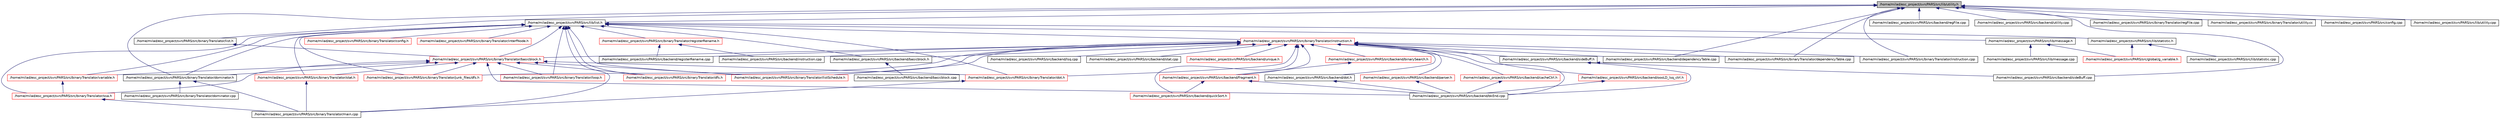 digraph G
{
  edge [fontname="Helvetica",fontsize="10",labelfontname="Helvetica",labelfontsize="10"];
  node [fontname="Helvetica",fontsize="10",shape=record];
  Node1 [label="/home/milad/esc_project/svn/PARS/src/lib/utility.h",height=0.2,width=0.4,color="black", fillcolor="grey75", style="filled" fontcolor="black"];
  Node1 -> Node2 [dir=back,color="midnightblue",fontsize="10",style="solid",fontname="Helvetica"];
  Node2 [label="/home/milad/esc_project/svn/PARS/src/lib/list.h",height=0.2,width=0.4,color="black", fillcolor="white", style="filled",URL="$lib_2list_8h.html"];
  Node2 -> Node3 [dir=back,color="midnightblue",fontsize="10",style="solid",fontname="Helvetica"];
  Node3 [label="/home/milad/esc_project/svn/PARS/src/backend/basicblock.h",height=0.2,width=0.4,color="black", fillcolor="white", style="filled",URL="$backend_2basicblock_8h.html"];
  Node3 -> Node4 [dir=back,color="midnightblue",fontsize="10",style="solid",fontname="Helvetica"];
  Node4 [label="/home/milad/esc_project/svn/PARS/src/backend/basicblock.cpp",height=0.2,width=0.4,color="black", fillcolor="white", style="filled",URL="$backend_2basicblock_8cpp.html"];
  Node2 -> Node5 [dir=back,color="midnightblue",fontsize="10",style="solid",fontname="Helvetica"];
  Node5 [label="/home/milad/esc_project/svn/PARS/src/lib/message.h",height=0.2,width=0.4,color="black", fillcolor="white", style="filled",URL="$message_8h.html"];
  Node5 -> Node6 [dir=back,color="midnightblue",fontsize="10",style="solid",fontname="Helvetica"];
  Node6 [label="/home/milad/esc_project/svn/PARS/src/global/g_variable.h",height=0.2,width=0.4,color="red", fillcolor="white", style="filled",URL="$g__variable_8h.html"];
  Node5 -> Node7 [dir=back,color="midnightblue",fontsize="10",style="solid",fontname="Helvetica"];
  Node7 [label="/home/milad/esc_project/svn/PARS/src/lib/message.cpp",height=0.2,width=0.4,color="black", fillcolor="white", style="filled",URL="$message_8cpp.html"];
  Node2 -> Node8 [dir=back,color="midnightblue",fontsize="10",style="solid",fontname="Helvetica"];
  Node8 [label="/home/milad/esc_project/svn/PARS/src/lib/statistic.h",height=0.2,width=0.4,color="black", fillcolor="white", style="filled",URL="$statistic_8h.html"];
  Node8 -> Node6 [dir=back,color="midnightblue",fontsize="10",style="solid",fontname="Helvetica"];
  Node8 -> Node9 [dir=back,color="midnightblue",fontsize="10",style="solid",fontname="Helvetica"];
  Node9 [label="/home/milad/esc_project/svn/PARS/src/lib/statistic.cpp",height=0.2,width=0.4,color="black", fillcolor="white", style="filled",URL="$statistic_8cpp.html"];
  Node2 -> Node10 [dir=back,color="midnightblue",fontsize="10",style="solid",fontname="Helvetica"];
  Node10 [label="/home/milad/esc_project/svn/PARS/src/binaryTranslator/instruction.h",height=0.2,width=0.4,color="red", fillcolor="white", style="filled",URL="$binaryTranslator_2instruction_8h.html"];
  Node10 -> Node3 [dir=back,color="midnightblue",fontsize="10",style="solid",fontname="Helvetica"];
  Node10 -> Node11 [dir=back,color="midnightblue",fontsize="10",style="solid",fontname="Helvetica"];
  Node11 [label="/home/milad/esc_project/svn/PARS/src/backend/binarySearch.h",height=0.2,width=0.4,color="red", fillcolor="white", style="filled",URL="$binarySearch_8h.html"];
  Node11 -> Node12 [dir=back,color="midnightblue",fontsize="10",style="solid",fontname="Helvetica"];
  Node12 [label="/home/milad/esc_project/svn/PARS/src/backend/fragment.h",height=0.2,width=0.4,color="red", fillcolor="white", style="filled",URL="$fragment_8h.html"];
  Node12 -> Node13 [dir=back,color="midnightblue",fontsize="10",style="solid",fontname="Helvetica"];
  Node13 [label="/home/milad/esc_project/svn/PARS/src/backend/quickSort.h",height=0.2,width=0.4,color="red", fillcolor="white", style="filled",URL="$backend_2quickSort_8h.html"];
  Node12 -> Node14 [dir=back,color="midnightblue",fontsize="10",style="solid",fontname="Helvetica"];
  Node14 [label="/home/milad/esc_project/svn/PARS/src/backend/bkEnd.cpp",height=0.2,width=0.4,color="black", fillcolor="white", style="filled",URL="$bkEnd_8cpp.html"];
  Node10 -> Node15 [dir=back,color="midnightblue",fontsize="10",style="solid",fontname="Helvetica"];
  Node15 [label="/home/milad/esc_project/svn/PARS/src/backend/oooLD_lsq_ctrl.h",height=0.2,width=0.4,color="red", fillcolor="white", style="filled",URL="$oooLD__lsq__ctrl_8h.html"];
  Node15 -> Node14 [dir=back,color="midnightblue",fontsize="10",style="solid",fontname="Helvetica"];
  Node10 -> Node13 [dir=back,color="midnightblue",fontsize="10",style="solid",fontname="Helvetica"];
  Node10 -> Node12 [dir=back,color="midnightblue",fontsize="10",style="solid",fontname="Helvetica"];
  Node10 -> Node16 [dir=back,color="midnightblue",fontsize="10",style="solid",fontname="Helvetica"];
  Node16 [label="/home/milad/esc_project/svn/PARS/src/backend/unique.h",height=0.2,width=0.4,color="red", fillcolor="white", style="filled",URL="$unique_8h.html"];
  Node10 -> Node17 [dir=back,color="midnightblue",fontsize="10",style="solid",fontname="Helvetica"];
  Node17 [label="/home/milad/esc_project/svn/PARS/src/backend/parser.h",height=0.2,width=0.4,color="red", fillcolor="white", style="filled",URL="$parser_8h.html"];
  Node17 -> Node14 [dir=back,color="midnightblue",fontsize="10",style="solid",fontname="Helvetica"];
  Node10 -> Node14 [dir=back,color="midnightblue",fontsize="10",style="solid",fontname="Helvetica"];
  Node10 -> Node18 [dir=back,color="midnightblue",fontsize="10",style="solid",fontname="Helvetica"];
  Node18 [label="/home/milad/esc_project/svn/PARS/src/backend/cacheCtrl.h",height=0.2,width=0.4,color="red", fillcolor="white", style="filled",URL="$cacheCtrl_8h.html"];
  Node18 -> Node14 [dir=back,color="midnightblue",fontsize="10",style="solid",fontname="Helvetica"];
  Node10 -> Node19 [dir=back,color="midnightblue",fontsize="10",style="solid",fontname="Helvetica"];
  Node19 [label="/home/milad/esc_project/svn/PARS/src/backend/sideBuff.h",height=0.2,width=0.4,color="black", fillcolor="white", style="filled",URL="$sideBuff_8h.html"];
  Node19 -> Node14 [dir=back,color="midnightblue",fontsize="10",style="solid",fontname="Helvetica"];
  Node19 -> Node20 [dir=back,color="midnightblue",fontsize="10",style="solid",fontname="Helvetica"];
  Node20 [label="/home/milad/esc_project/svn/PARS/src/backend/sideBuff.cpp",height=0.2,width=0.4,color="black", fillcolor="white", style="filled",URL="$sideBuff_8cpp.html"];
  Node10 -> Node21 [dir=back,color="midnightblue",fontsize="10",style="solid",fontname="Helvetica"];
  Node21 [label="/home/milad/esc_project/svn/PARS/src/backend/dot.h",height=0.2,width=0.4,color="black", fillcolor="white", style="filled",URL="$backend_2dot_8h.html"];
  Node21 -> Node14 [dir=back,color="midnightblue",fontsize="10",style="solid",fontname="Helvetica"];
  Node10 -> Node22 [dir=back,color="midnightblue",fontsize="10",style="solid",fontname="Helvetica"];
  Node22 [label="/home/milad/esc_project/svn/PARS/src/backend/dependencyTable.cpp",height=0.2,width=0.4,color="black", fillcolor="white", style="filled",URL="$backend_2dependencyTable_8cpp.html"];
  Node10 -> Node23 [dir=back,color="midnightblue",fontsize="10",style="solid",fontname="Helvetica"];
  Node23 [label="/home/milad/esc_project/svn/PARS/src/backend/instruction.cpp",height=0.2,width=0.4,color="black", fillcolor="white", style="filled",URL="$backend_2instruction_8cpp.html"];
  Node10 -> Node24 [dir=back,color="midnightblue",fontsize="10",style="solid",fontname="Helvetica"];
  Node24 [label="/home/milad/esc_project/svn/PARS/src/backend/lsq.cpp",height=0.2,width=0.4,color="black", fillcolor="white", style="filled",URL="$lsq_8cpp.html"];
  Node10 -> Node25 [dir=back,color="midnightblue",fontsize="10",style="solid",fontname="Helvetica"];
  Node25 [label="/home/milad/esc_project/svn/PARS/src/backend/registerRename.cpp",height=0.2,width=0.4,color="black", fillcolor="white", style="filled",URL="$backend_2registerRename_8cpp.html"];
  Node10 -> Node26 [dir=back,color="midnightblue",fontsize="10",style="solid",fontname="Helvetica"];
  Node26 [label="/home/milad/esc_project/svn/PARS/src/backend/stat.cpp",height=0.2,width=0.4,color="black", fillcolor="white", style="filled",URL="$backend_2stat_8cpp.html"];
  Node10 -> Node27 [dir=back,color="midnightblue",fontsize="10",style="solid",fontname="Helvetica"];
  Node27 [label="/home/milad/esc_project/svn/PARS/src/binaryTranslator/basicblock.h",height=0.2,width=0.4,color="red", fillcolor="white", style="filled",URL="$binaryTranslator_2basicblock_8h.html"];
  Node27 -> Node14 [dir=back,color="midnightblue",fontsize="10",style="solid",fontname="Helvetica"];
  Node27 -> Node28 [dir=back,color="midnightblue",fontsize="10",style="solid",fontname="Helvetica"];
  Node28 [label="/home/milad/esc_project/svn/PARS/src/binaryTranslator/stat.h",height=0.2,width=0.4,color="red", fillcolor="white", style="filled",URL="$binaryTranslator_2stat_8h.html"];
  Node28 -> Node29 [dir=back,color="midnightblue",fontsize="10",style="solid",fontname="Helvetica"];
  Node29 [label="/home/milad/esc_project/svn/PARS/src/binaryTranslator/main.cpp",height=0.2,width=0.4,color="black", fillcolor="white", style="filled",URL="$main_8cpp.html"];
  Node27 -> Node30 [dir=back,color="midnightblue",fontsize="10",style="solid",fontname="Helvetica"];
  Node30 [label="/home/milad/esc_project/svn/PARS/src/binaryTranslator/dfs.h",height=0.2,width=0.4,color="red", fillcolor="white", style="filled",URL="$dfs_8h.html"];
  Node27 -> Node31 [dir=back,color="midnightblue",fontsize="10",style="solid",fontname="Helvetica"];
  Node31 [label="/home/milad/esc_project/svn/PARS/src/binaryTranslator/dominator.h",height=0.2,width=0.4,color="black", fillcolor="white", style="filled",URL="$dominator_8h.html"];
  Node31 -> Node32 [dir=back,color="midnightblue",fontsize="10",style="solid",fontname="Helvetica"];
  Node32 [label="/home/milad/esc_project/svn/PARS/src/binaryTranslator/dominator.cpp",height=0.2,width=0.4,color="black", fillcolor="white", style="filled",URL="$dominator_8cpp.html"];
  Node31 -> Node29 [dir=back,color="midnightblue",fontsize="10",style="solid",fontname="Helvetica"];
  Node27 -> Node33 [dir=back,color="midnightblue",fontsize="10",style="solid",fontname="Helvetica"];
  Node33 [label="/home/milad/esc_project/svn/PARS/src/binaryTranslator/dot.h",height=0.2,width=0.4,color="red", fillcolor="white", style="filled",URL="$binaryTranslator_2dot_8h.html"];
  Node33 -> Node29 [dir=back,color="midnightblue",fontsize="10",style="solid",fontname="Helvetica"];
  Node27 -> Node34 [dir=back,color="midnightblue",fontsize="10",style="solid",fontname="Helvetica"];
  Node34 [label="/home/milad/esc_project/svn/PARS/src/binaryTranslator/junk_files/dfs.h",height=0.2,width=0.4,color="red", fillcolor="white", style="filled",URL="$junk__files_2dfs_8h.html"];
  Node27 -> Node35 [dir=back,color="midnightblue",fontsize="10",style="solid",fontname="Helvetica"];
  Node35 [label="/home/milad/esc_project/svn/PARS/src/binaryTranslator/listSchedule.h",height=0.2,width=0.4,color="red", fillcolor="white", style="filled",URL="$listSchedule_8h.html"];
  Node27 -> Node36 [dir=back,color="midnightblue",fontsize="10",style="solid",fontname="Helvetica"];
  Node36 [label="/home/milad/esc_project/svn/PARS/src/binaryTranslator/loop.h",height=0.2,width=0.4,color="red", fillcolor="white", style="filled",URL="$loop_8h.html"];
  Node27 -> Node37 [dir=back,color="midnightblue",fontsize="10",style="solid",fontname="Helvetica"];
  Node37 [label="/home/milad/esc_project/svn/PARS/src/binaryTranslator/variable.h",height=0.2,width=0.4,color="red", fillcolor="white", style="filled",URL="$variable_8h.html"];
  Node37 -> Node38 [dir=back,color="midnightblue",fontsize="10",style="solid",fontname="Helvetica"];
  Node38 [label="/home/milad/esc_project/svn/PARS/src/binaryTranslator/ssa.h",height=0.2,width=0.4,color="red", fillcolor="white", style="filled",URL="$ssa_8h.html"];
  Node38 -> Node29 [dir=back,color="midnightblue",fontsize="10",style="solid",fontname="Helvetica"];
  Node27 -> Node38 [dir=back,color="midnightblue",fontsize="10",style="solid",fontname="Helvetica"];
  Node10 -> Node39 [dir=back,color="midnightblue",fontsize="10",style="solid",fontname="Helvetica"];
  Node39 [label="/home/milad/esc_project/svn/PARS/src/binaryTranslator/dependencyTable.cpp",height=0.2,width=0.4,color="black", fillcolor="white", style="filled",URL="$binaryTranslator_2dependencyTable_8cpp.html"];
  Node10 -> Node30 [dir=back,color="midnightblue",fontsize="10",style="solid",fontname="Helvetica"];
  Node10 -> Node33 [dir=back,color="midnightblue",fontsize="10",style="solid",fontname="Helvetica"];
  Node10 -> Node40 [dir=back,color="midnightblue",fontsize="10",style="solid",fontname="Helvetica"];
  Node40 [label="/home/milad/esc_project/svn/PARS/src/binaryTranslator/instruction.cpp",height=0.2,width=0.4,color="black", fillcolor="white", style="filled",URL="$binaryTranslator_2instruction_8cpp.html"];
  Node10 -> Node34 [dir=back,color="midnightblue",fontsize="10",style="solid",fontname="Helvetica"];
  Node10 -> Node35 [dir=back,color="midnightblue",fontsize="10",style="solid",fontname="Helvetica"];
  Node2 -> Node28 [dir=back,color="midnightblue",fontsize="10",style="solid",fontname="Helvetica"];
  Node2 -> Node27 [dir=back,color="midnightblue",fontsize="10",style="solid",fontname="Helvetica"];
  Node2 -> Node41 [dir=back,color="midnightblue",fontsize="10",style="solid",fontname="Helvetica"];
  Node41 [label="/home/milad/esc_project/svn/PARS/src/binaryTranslator/config.h",height=0.2,width=0.4,color="red", fillcolor="white", style="filled",URL="$binaryTranslator_2config_8h.html"];
  Node2 -> Node30 [dir=back,color="midnightblue",fontsize="10",style="solid",fontname="Helvetica"];
  Node2 -> Node31 [dir=back,color="midnightblue",fontsize="10",style="solid",fontname="Helvetica"];
  Node2 -> Node33 [dir=back,color="midnightblue",fontsize="10",style="solid",fontname="Helvetica"];
  Node2 -> Node42 [dir=back,color="midnightblue",fontsize="10",style="solid",fontname="Helvetica"];
  Node42 [label="/home/milad/esc_project/svn/PARS/src/binaryTranslator/interfNode.h",height=0.2,width=0.4,color="red", fillcolor="white", style="filled",URL="$interfNode_8h.html"];
  Node2 -> Node34 [dir=back,color="midnightblue",fontsize="10",style="solid",fontname="Helvetica"];
  Node2 -> Node35 [dir=back,color="midnightblue",fontsize="10",style="solid",fontname="Helvetica"];
  Node2 -> Node36 [dir=back,color="midnightblue",fontsize="10",style="solid",fontname="Helvetica"];
  Node2 -> Node37 [dir=back,color="midnightblue",fontsize="10",style="solid",fontname="Helvetica"];
  Node2 -> Node29 [dir=back,color="midnightblue",fontsize="10",style="solid",fontname="Helvetica"];
  Node2 -> Node38 [dir=back,color="midnightblue",fontsize="10",style="solid",fontname="Helvetica"];
  Node2 -> Node43 [dir=back,color="midnightblue",fontsize="10",style="solid",fontname="Helvetica"];
  Node43 [label="/home/milad/esc_project/svn/PARS/src/binaryTranslator/registerRename.h",height=0.2,width=0.4,color="red", fillcolor="white", style="filled",URL="$binaryTranslator_2registerRename_8h.html"];
  Node43 -> Node23 [dir=back,color="midnightblue",fontsize="10",style="solid",fontname="Helvetica"];
  Node43 -> Node25 [dir=back,color="midnightblue",fontsize="10",style="solid",fontname="Helvetica"];
  Node1 -> Node22 [dir=back,color="midnightblue",fontsize="10",style="solid",fontname="Helvetica"];
  Node1 -> Node44 [dir=back,color="midnightblue",fontsize="10",style="solid",fontname="Helvetica"];
  Node44 [label="/home/milad/esc_project/svn/PARS/src/backend/regFile.cpp",height=0.2,width=0.4,color="black", fillcolor="white", style="filled",URL="$backend_2regFile_8cpp.html"];
  Node1 -> Node20 [dir=back,color="midnightblue",fontsize="10",style="solid",fontname="Helvetica"];
  Node1 -> Node45 [dir=back,color="midnightblue",fontsize="10",style="solid",fontname="Helvetica"];
  Node45 [label="/home/milad/esc_project/svn/PARS/src/backend/utility.cpp",height=0.2,width=0.4,color="black", fillcolor="white", style="filled",URL="$backend_2utility_8cpp.html"];
  Node1 -> Node39 [dir=back,color="midnightblue",fontsize="10",style="solid",fontname="Helvetica"];
  Node1 -> Node31 [dir=back,color="midnightblue",fontsize="10",style="solid",fontname="Helvetica"];
  Node1 -> Node40 [dir=back,color="midnightblue",fontsize="10",style="solid",fontname="Helvetica"];
  Node1 -> Node46 [dir=back,color="midnightblue",fontsize="10",style="solid",fontname="Helvetica"];
  Node46 [label="/home/milad/esc_project/svn/PARS/src/binaryTranslator/list.h",height=0.2,width=0.4,color="black", fillcolor="white", style="filled",URL="$binaryTranslator_2list_8h.html"];
  Node46 -> Node27 [dir=back,color="midnightblue",fontsize="10",style="solid",fontname="Helvetica"];
  Node1 -> Node47 [dir=back,color="midnightblue",fontsize="10",style="solid",fontname="Helvetica"];
  Node47 [label="/home/milad/esc_project/svn/PARS/src/binaryTranslator/regFile.cpp",height=0.2,width=0.4,color="black", fillcolor="white", style="filled",URL="$binaryTranslator_2regFile_8cpp.html"];
  Node1 -> Node48 [dir=back,color="midnightblue",fontsize="10",style="solid",fontname="Helvetica"];
  Node48 [label="/home/milad/esc_project/svn/PARS/src/binaryTranslator/utility.cc",height=0.2,width=0.4,color="black", fillcolor="white", style="filled",URL="$utility_8cc.html"];
  Node1 -> Node49 [dir=back,color="midnightblue",fontsize="10",style="solid",fontname="Helvetica"];
  Node49 [label="/home/milad/esc_project/svn/PARS/src/config.cpp",height=0.2,width=0.4,color="black", fillcolor="white", style="filled",URL="$config_8cpp.html"];
  Node1 -> Node50 [dir=back,color="midnightblue",fontsize="10",style="solid",fontname="Helvetica"];
  Node50 [label="/home/milad/esc_project/svn/PARS/src/lib/utility.cpp",height=0.2,width=0.4,color="black", fillcolor="white", style="filled",URL="$lib_2utility_8cpp.html"];
}
